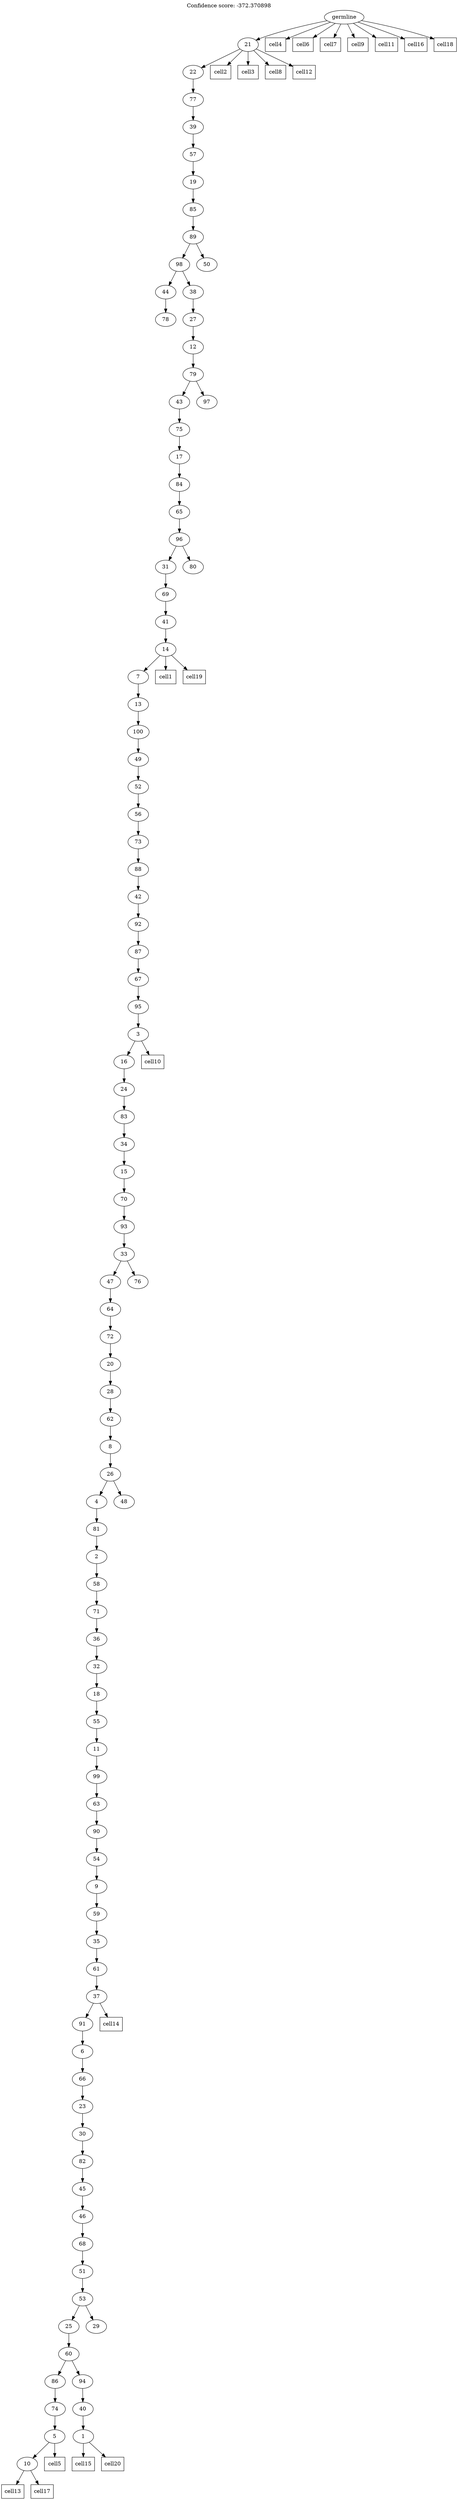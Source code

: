 digraph g {
	"98" -> "99";
	"99" [label="78"];
	"91" -> "92";
	"92" [label="10"];
	"90" -> "91";
	"91" [label="5"];
	"89" -> "90";
	"90" [label="74"];
	"87" -> "88";
	"88" [label="1"];
	"86" -> "87";
	"87" [label="40"];
	"85" -> "86";
	"86" [label="94"];
	"85" -> "89";
	"89" [label="86"];
	"84" -> "85";
	"85" [label="60"];
	"83" -> "84";
	"84" [label="25"];
	"83" -> "93";
	"93" [label="29"];
	"82" -> "83";
	"83" [label="53"];
	"81" -> "82";
	"82" [label="51"];
	"80" -> "81";
	"81" [label="68"];
	"79" -> "80";
	"80" [label="46"];
	"78" -> "79";
	"79" [label="45"];
	"77" -> "78";
	"78" [label="82"];
	"76" -> "77";
	"77" [label="30"];
	"75" -> "76";
	"76" [label="23"];
	"74" -> "75";
	"75" [label="66"];
	"73" -> "74";
	"74" [label="6"];
	"72" -> "73";
	"73" [label="91"];
	"71" -> "72";
	"72" [label="37"];
	"70" -> "71";
	"71" [label="61"];
	"69" -> "70";
	"70" [label="35"];
	"68" -> "69";
	"69" [label="59"];
	"67" -> "68";
	"68" [label="9"];
	"66" -> "67";
	"67" [label="54"];
	"65" -> "66";
	"66" [label="90"];
	"64" -> "65";
	"65" [label="63"];
	"63" -> "64";
	"64" [label="99"];
	"62" -> "63";
	"63" [label="11"];
	"61" -> "62";
	"62" [label="55"];
	"60" -> "61";
	"61" [label="18"];
	"59" -> "60";
	"60" [label="32"];
	"58" -> "59";
	"59" [label="36"];
	"57" -> "58";
	"58" [label="71"];
	"56" -> "57";
	"57" [label="58"];
	"55" -> "56";
	"56" [label="2"];
	"54" -> "55";
	"55" [label="81"];
	"53" -> "54";
	"54" [label="4"];
	"53" -> "94";
	"94" [label="48"];
	"52" -> "53";
	"53" [label="26"];
	"51" -> "52";
	"52" [label="8"];
	"50" -> "51";
	"51" [label="62"];
	"49" -> "50";
	"50" [label="28"];
	"48" -> "49";
	"49" [label="20"];
	"47" -> "48";
	"48" [label="72"];
	"46" -> "47";
	"47" [label="64"];
	"45" -> "46";
	"46" [label="47"];
	"45" -> "95";
	"95" [label="76"];
	"44" -> "45";
	"45" [label="33"];
	"43" -> "44";
	"44" [label="93"];
	"42" -> "43";
	"43" [label="70"];
	"41" -> "42";
	"42" [label="15"];
	"40" -> "41";
	"41" [label="34"];
	"39" -> "40";
	"40" [label="83"];
	"38" -> "39";
	"39" [label="24"];
	"37" -> "38";
	"38" [label="16"];
	"36" -> "37";
	"37" [label="3"];
	"35" -> "36";
	"36" [label="95"];
	"34" -> "35";
	"35" [label="67"];
	"33" -> "34";
	"34" [label="87"];
	"32" -> "33";
	"33" [label="92"];
	"31" -> "32";
	"32" [label="42"];
	"30" -> "31";
	"31" [label="88"];
	"29" -> "30";
	"30" [label="73"];
	"28" -> "29";
	"29" [label="56"];
	"27" -> "28";
	"28" [label="52"];
	"26" -> "27";
	"27" [label="49"];
	"25" -> "26";
	"26" [label="100"];
	"24" -> "25";
	"25" [label="13"];
	"23" -> "24";
	"24" [label="7"];
	"22" -> "23";
	"23" [label="14"];
	"21" -> "22";
	"22" [label="41"];
	"20" -> "21";
	"21" [label="69"];
	"19" -> "20";
	"20" [label="31"];
	"19" -> "96";
	"96" [label="80"];
	"18" -> "19";
	"19" [label="96"];
	"17" -> "18";
	"18" [label="65"];
	"16" -> "17";
	"17" [label="84"];
	"15" -> "16";
	"16" [label="17"];
	"14" -> "15";
	"15" [label="75"];
	"13" -> "14";
	"14" [label="43"];
	"13" -> "97";
	"97" [label="97"];
	"12" -> "13";
	"13" [label="79"];
	"11" -> "12";
	"12" [label="12"];
	"10" -> "11";
	"11" [label="27"];
	"9" -> "10";
	"10" [label="38"];
	"9" -> "98";
	"98" [label="44"];
	"8" -> "9";
	"9" [label="98"];
	"8" -> "100";
	"100" [label="50"];
	"7" -> "8";
	"8" [label="89"];
	"6" -> "7";
	"7" [label="85"];
	"5" -> "6";
	"6" [label="19"];
	"4" -> "5";
	"5" [label="57"];
	"3" -> "4";
	"4" [label="39"];
	"2" -> "3";
	"3" [label="77"];
	"1" -> "2";
	"2" [label="22"];
	"0" -> "1";
	"1" [label="21"];
	"0" [label="germline"];
	"23" -> "cell1";
	"cell1" [shape=box];
	"1" -> "cell2";
	"cell2" [shape=box];
	"1" -> "cell3";
	"cell3" [shape=box];
	"0" -> "cell4";
	"cell4" [shape=box];
	"91" -> "cell5";
	"cell5" [shape=box];
	"0" -> "cell6";
	"cell6" [shape=box];
	"0" -> "cell7";
	"cell7" [shape=box];
	"1" -> "cell8";
	"cell8" [shape=box];
	"0" -> "cell9";
	"cell9" [shape=box];
	"37" -> "cell10";
	"cell10" [shape=box];
	"0" -> "cell11";
	"cell11" [shape=box];
	"1" -> "cell12";
	"cell12" [shape=box];
	"92" -> "cell13";
	"cell13" [shape=box];
	"72" -> "cell14";
	"cell14" [shape=box];
	"88" -> "cell15";
	"cell15" [shape=box];
	"0" -> "cell16";
	"cell16" [shape=box];
	"92" -> "cell17";
	"cell17" [shape=box];
	"0" -> "cell18";
	"cell18" [shape=box];
	"23" -> "cell19";
	"cell19" [shape=box];
	"88" -> "cell20";
	"cell20" [shape=box];
	labelloc="t";
	label="Confidence score: -372.370898";
}

